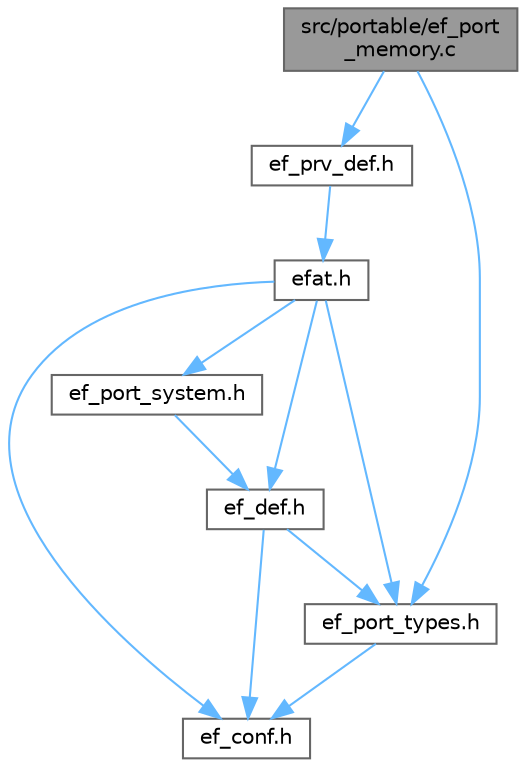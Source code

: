 digraph "src/portable/ef_port_memory.c"
{
 // LATEX_PDF_SIZE
  bgcolor="transparent";
  edge [fontname=Helvetica,fontsize=10,labelfontname=Helvetica,labelfontsize=10];
  node [fontname=Helvetica,fontsize=10,shape=box,height=0.2,width=0.4];
  Node1 [id="Node000001",label="src/portable/ef_port\l_memory.c",height=0.2,width=0.4,color="gray40", fillcolor="grey60", style="filled", fontcolor="black",tooltip="Memory functions."];
  Node1 -> Node2 [id="edge1_Node000001_Node000002",color="steelblue1",style="solid",tooltip=" "];
  Node2 [id="Node000002",label="ef_prv_def.h",height=0.2,width=0.4,color="grey40", fillcolor="white", style="filled",URL="$ef__prv__def_8h.html",tooltip="Private definitions."];
  Node2 -> Node3 [id="edge2_Node000002_Node000003",color="steelblue1",style="solid",tooltip=" "];
  Node3 [id="Node000003",label="efat.h",height=0.2,width=0.4,color="grey40", fillcolor="white", style="filled",URL="$efat_8h.html",tooltip="Header file for eFAT module."];
  Node3 -> Node4 [id="edge3_Node000003_Node000004",color="steelblue1",style="solid",tooltip=" "];
  Node4 [id="Node000004",label="ef_def.h",height=0.2,width=0.4,color="grey40", fillcolor="white", style="filled",URL="$ef__def_8h.html",tooltip="Public definitions for eFAT."];
  Node4 -> Node5 [id="edge4_Node000004_Node000005",color="steelblue1",style="solid",tooltip=" "];
  Node5 [id="Node000005",label="ef_conf.h",height=0.2,width=0.4,color="grey40", fillcolor="white", style="filled",URL="$ef__conf_8h.html",tooltip="Header file for eFAT module configuration."];
  Node4 -> Node6 [id="edge5_Node000004_Node000006",color="steelblue1",style="solid",tooltip=" "];
  Node6 [id="Node000006",label="ef_port_types.h",height=0.2,width=0.4,color="grey40", fillcolor="white", style="filled",URL="$ef__port__types_8h.html",tooltip="Header file for types definitions."];
  Node6 -> Node5 [id="edge6_Node000006_Node000005",color="steelblue1",style="solid",tooltip=" "];
  Node3 -> Node5 [id="edge7_Node000003_Node000005",color="steelblue1",style="solid",tooltip=" "];
  Node3 -> Node6 [id="edge8_Node000003_Node000006",color="steelblue1",style="solid",tooltip=" "];
  Node3 -> Node7 [id="edge9_Node000003_Node000007",color="steelblue1",style="solid",tooltip=" "];
  Node7 [id="Node000007",label="ef_port_system.h",height=0.2,width=0.4,color="grey40", fillcolor="white", style="filled",URL="$ef__port__system_8h.html",tooltip="Header file for portable system functions."];
  Node7 -> Node4 [id="edge10_Node000007_Node000004",color="steelblue1",style="solid",tooltip=" "];
  Node1 -> Node6 [id="edge11_Node000001_Node000006",color="steelblue1",style="solid",tooltip=" "];
}
